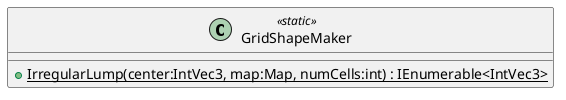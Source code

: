 @startuml
class GridShapeMaker <<static>> {
    + {static} IrregularLump(center:IntVec3, map:Map, numCells:int) : IEnumerable<IntVec3>
}
@enduml
